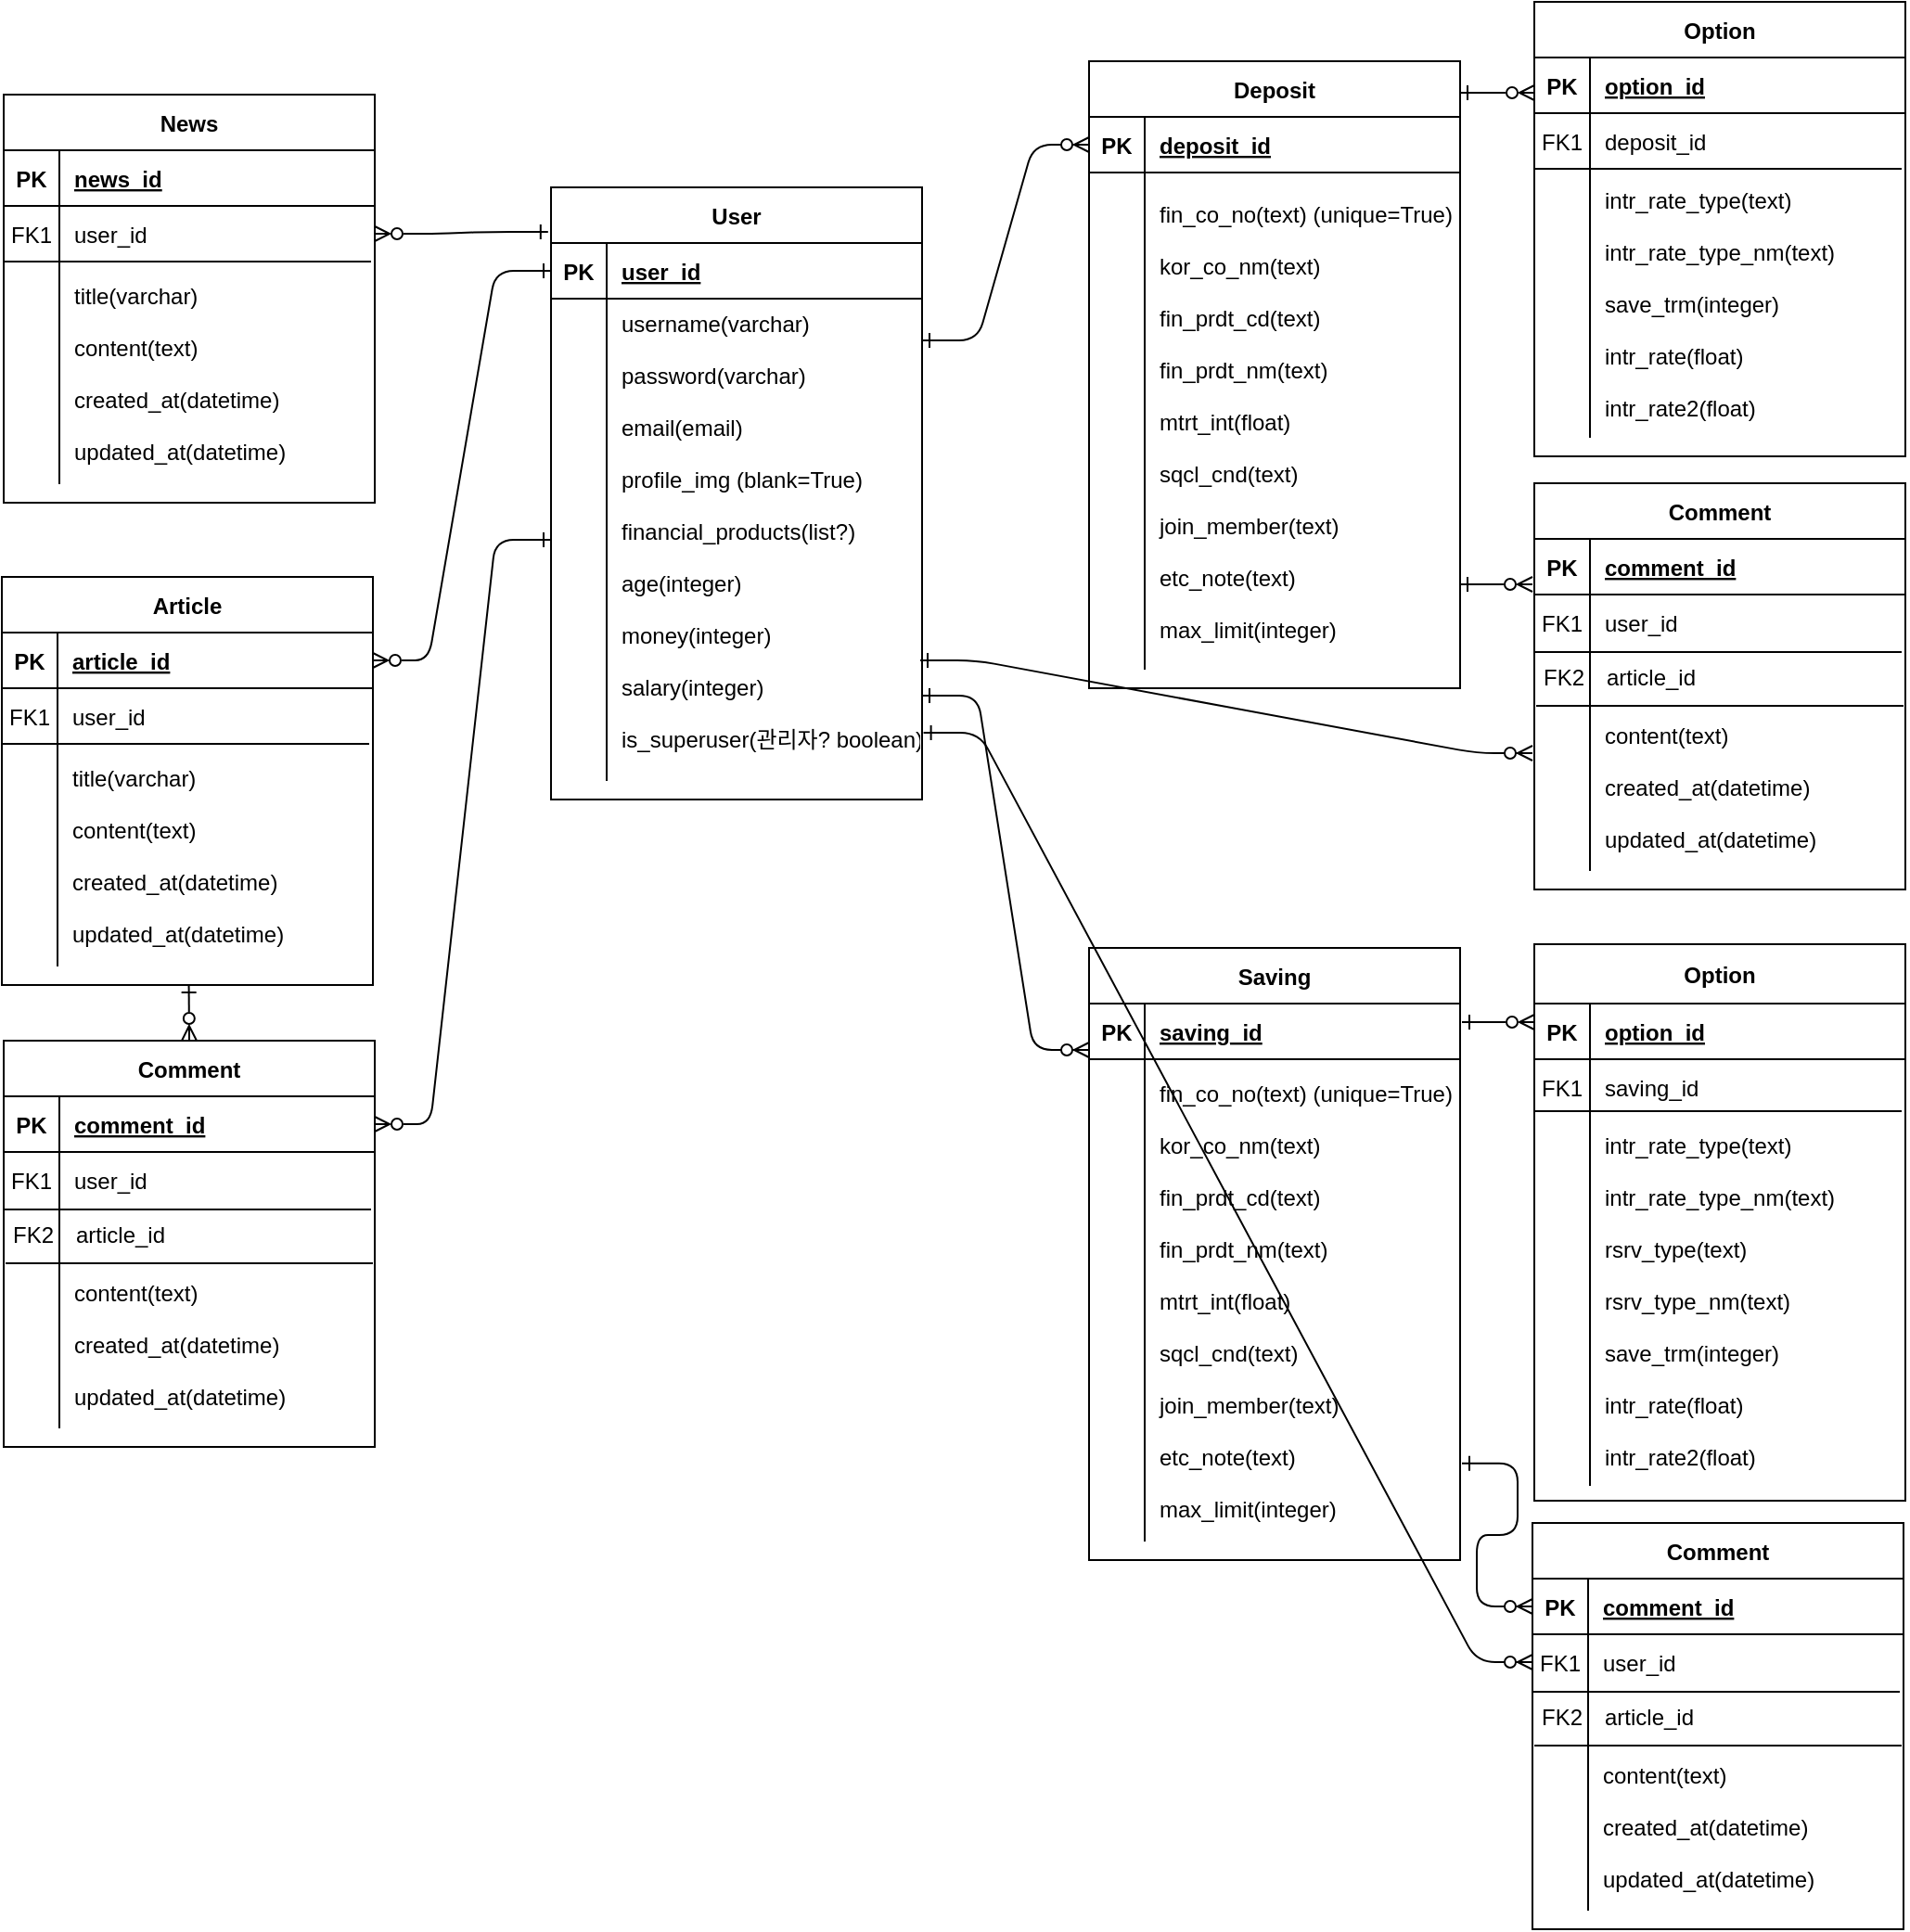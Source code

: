 <mxfile version="24.4.2" type="github">
  <diagram id="R2lEEEUBdFMjLlhIrx00" name="Page-1">
    <mxGraphModel dx="1434" dy="746" grid="1" gridSize="10" guides="1" tooltips="1" connect="1" arrows="1" fold="1" page="1" pageScale="1" pageWidth="1920" pageHeight="1200" math="0" shadow="0" extFonts="Permanent Marker^https://fonts.googleapis.com/css?family=Permanent+Marker">
      <root>
        <mxCell id="0" />
        <mxCell id="1" parent="0" />
        <mxCell id="C-vyLk0tnHw3VtMMgP7b-1" value="" style="edgeStyle=entityRelationEdgeStyle;endArrow=ERzeroToMany;startArrow=ERone;endFill=1;startFill=0;exitX=1;exitY=0.25;exitDx=0;exitDy=0;entryX=0;entryY=0.5;entryDx=0;entryDy=0;" parent="1" source="C-vyLk0tnHw3VtMMgP7b-23" target="C-vyLk0tnHw3VtMMgP7b-3" edge="1">
          <mxGeometry width="100" height="100" relative="1" as="geometry">
            <mxPoint x="1030" y="70" as="sourcePoint" />
            <mxPoint x="1110" y="100" as="targetPoint" />
          </mxGeometry>
        </mxCell>
        <mxCell id="C-vyLk0tnHw3VtMMgP7b-12" value="" style="edgeStyle=entityRelationEdgeStyle;endArrow=ERzeroToMany;startArrow=ERone;endFill=1;startFill=0;entryX=0;entryY=0.5;entryDx=0;entryDy=0;exitX=1;exitY=0.823;exitDx=0;exitDy=0;exitPerimeter=0;" parent="1" source="C-vyLk0tnHw3VtMMgP7b-27" edge="1">
          <mxGeometry width="100" height="100" relative="1" as="geometry">
            <mxPoint x="974" y="194" as="sourcePoint" />
            <mxPoint x="1060" y="595" as="targetPoint" />
          </mxGeometry>
        </mxCell>
        <mxCell id="C-vyLk0tnHw3VtMMgP7b-2" value="Deposit" style="shape=table;startSize=30;container=1;collapsible=1;childLayout=tableLayout;fixedRows=1;rowLines=0;fontStyle=1;align=center;resizeLast=1;" parent="1" vertex="1">
          <mxGeometry x="1060" y="62" width="200" height="338" as="geometry" />
        </mxCell>
        <mxCell id="C-vyLk0tnHw3VtMMgP7b-3" value="" style="shape=partialRectangle;collapsible=0;dropTarget=0;pointerEvents=0;fillColor=none;points=[[0,0.5],[1,0.5]];portConstraint=eastwest;top=0;left=0;right=0;bottom=1;" parent="C-vyLk0tnHw3VtMMgP7b-2" vertex="1">
          <mxGeometry y="30" width="200" height="30" as="geometry" />
        </mxCell>
        <mxCell id="C-vyLk0tnHw3VtMMgP7b-4" value="PK" style="shape=partialRectangle;overflow=hidden;connectable=0;fillColor=none;top=0;left=0;bottom=0;right=0;fontStyle=1;" parent="C-vyLk0tnHw3VtMMgP7b-3" vertex="1">
          <mxGeometry width="30" height="30" as="geometry">
            <mxRectangle width="30" height="30" as="alternateBounds" />
          </mxGeometry>
        </mxCell>
        <mxCell id="C-vyLk0tnHw3VtMMgP7b-5" value="deposit_id " style="shape=partialRectangle;overflow=hidden;connectable=0;fillColor=none;top=0;left=0;bottom=0;right=0;align=left;spacingLeft=6;fontStyle=5;" parent="C-vyLk0tnHw3VtMMgP7b-3" vertex="1">
          <mxGeometry x="30" width="170" height="30" as="geometry">
            <mxRectangle width="170" height="30" as="alternateBounds" />
          </mxGeometry>
        </mxCell>
        <mxCell id="C-vyLk0tnHw3VtMMgP7b-9" value="" style="shape=partialRectangle;collapsible=0;dropTarget=0;pointerEvents=0;fillColor=none;points=[[0,0.5],[1,0.5]];portConstraint=eastwest;top=0;left=0;right=0;bottom=0;" parent="C-vyLk0tnHw3VtMMgP7b-2" vertex="1">
          <mxGeometry y="60" width="200" height="268" as="geometry" />
        </mxCell>
        <mxCell id="C-vyLk0tnHw3VtMMgP7b-10" value="" style="shape=partialRectangle;overflow=hidden;connectable=0;fillColor=none;top=0;left=0;bottom=0;right=0;" parent="C-vyLk0tnHw3VtMMgP7b-9" vertex="1">
          <mxGeometry width="30" height="268" as="geometry">
            <mxRectangle width="30" height="268" as="alternateBounds" />
          </mxGeometry>
        </mxCell>
        <mxCell id="C-vyLk0tnHw3VtMMgP7b-11" value="fin_co_no(text) (unique=True)&#xa;&#xa;kor_co_nm(text)&#xa;&#xa;fin_prdt_cd(text)&#xa;&#xa;fin_prdt_nm(text)&#xa;&#xa;mtrt_int(float)&#xa;&#xa;sqcl_cnd(text)&#xa;&#xa;join_member(text)&#xa;&#xa;etc_note(text)&#xa;&#xa;max_limit(integer)" style="shape=partialRectangle;overflow=hidden;connectable=0;fillColor=none;top=0;left=0;bottom=0;right=0;align=left;spacingLeft=6;" parent="C-vyLk0tnHw3VtMMgP7b-9" vertex="1">
          <mxGeometry x="30" width="170" height="268" as="geometry">
            <mxRectangle width="170" height="268" as="alternateBounds" />
          </mxGeometry>
        </mxCell>
        <mxCell id="C-vyLk0tnHw3VtMMgP7b-13" value="Saving" style="shape=table;startSize=30;container=1;collapsible=1;childLayout=tableLayout;fixedRows=1;rowLines=0;fontStyle=1;align=center;resizeLast=1;" parent="1" vertex="1">
          <mxGeometry x="1060" y="540" width="200" height="330" as="geometry" />
        </mxCell>
        <mxCell id="C-vyLk0tnHw3VtMMgP7b-14" value="" style="shape=partialRectangle;collapsible=0;dropTarget=0;pointerEvents=0;fillColor=none;points=[[0,0.5],[1,0.5]];portConstraint=eastwest;top=0;left=0;right=0;bottom=1;" parent="C-vyLk0tnHw3VtMMgP7b-13" vertex="1">
          <mxGeometry y="30" width="200" height="30" as="geometry" />
        </mxCell>
        <mxCell id="C-vyLk0tnHw3VtMMgP7b-15" value="PK" style="shape=partialRectangle;overflow=hidden;connectable=0;fillColor=none;top=0;left=0;bottom=0;right=0;fontStyle=1;" parent="C-vyLk0tnHw3VtMMgP7b-14" vertex="1">
          <mxGeometry width="30" height="30" as="geometry">
            <mxRectangle width="30" height="30" as="alternateBounds" />
          </mxGeometry>
        </mxCell>
        <mxCell id="C-vyLk0tnHw3VtMMgP7b-16" value="saving_id " style="shape=partialRectangle;overflow=hidden;connectable=0;fillColor=none;top=0;left=0;bottom=0;right=0;align=left;spacingLeft=6;fontStyle=5;" parent="C-vyLk0tnHw3VtMMgP7b-14" vertex="1">
          <mxGeometry x="30" width="170" height="30" as="geometry">
            <mxRectangle width="170" height="30" as="alternateBounds" />
          </mxGeometry>
        </mxCell>
        <mxCell id="C-vyLk0tnHw3VtMMgP7b-20" value="" style="shape=partialRectangle;collapsible=0;dropTarget=0;pointerEvents=0;fillColor=none;points=[[0,0.5],[1,0.5]];portConstraint=eastwest;top=0;left=0;right=0;bottom=0;" parent="C-vyLk0tnHw3VtMMgP7b-13" vertex="1">
          <mxGeometry y="60" width="200" height="260" as="geometry" />
        </mxCell>
        <mxCell id="C-vyLk0tnHw3VtMMgP7b-21" value="" style="shape=partialRectangle;overflow=hidden;connectable=0;fillColor=none;top=0;left=0;bottom=0;right=0;" parent="C-vyLk0tnHw3VtMMgP7b-20" vertex="1">
          <mxGeometry width="30" height="260" as="geometry">
            <mxRectangle width="30" height="260" as="alternateBounds" />
          </mxGeometry>
        </mxCell>
        <mxCell id="C-vyLk0tnHw3VtMMgP7b-22" value="fin_co_no(text) (unique=True)&#xa;&#xa;kor_co_nm(text)&#xa;&#xa;fin_prdt_cd(text)&#xa;&#xa;fin_prdt_nm(text)&#xa;&#xa;mtrt_int(float)&#xa;&#xa;sqcl_cnd(text)&#xa;&#xa;join_member(text)&#xa;&#xa;etc_note(text)&#xa;&#xa;max_limit(integer)" style="shape=partialRectangle;overflow=hidden;connectable=0;fillColor=none;top=0;left=0;bottom=0;right=0;align=left;spacingLeft=6;" parent="C-vyLk0tnHw3VtMMgP7b-20" vertex="1">
          <mxGeometry x="30" width="170" height="260" as="geometry">
            <mxRectangle width="170" height="260" as="alternateBounds" />
          </mxGeometry>
        </mxCell>
        <mxCell id="XrHThnpRR9HvSWoes1JC-127" value="" style="edgeStyle=entityRelationEdgeStyle;rounded=1;orthogonalLoop=1;jettySize=auto;html=1;elbow=vertical;entryX=1;entryY=0.5;entryDx=0;entryDy=0;exitX=0;exitY=0.5;exitDx=0;exitDy=0;curved=0;endArrow=ERzeroToMany;endFill=0;startArrow=ERone;startFill=0;" edge="1" parent="1" source="C-vyLk0tnHw3VtMMgP7b-24" target="XrHThnpRR9HvSWoes1JC-3">
          <mxGeometry relative="1" as="geometry">
            <mxPoint x="828" y="320" as="sourcePoint" />
            <mxPoint x="730" y="375" as="targetPoint" />
          </mxGeometry>
        </mxCell>
        <mxCell id="C-vyLk0tnHw3VtMMgP7b-23" value="User" style="shape=table;startSize=30;container=1;collapsible=1;childLayout=tableLayout;fixedRows=1;rowLines=0;fontStyle=1;align=center;resizeLast=1;" parent="1" vertex="1">
          <mxGeometry x="770" y="130" width="200" height="330" as="geometry" />
        </mxCell>
        <mxCell id="C-vyLk0tnHw3VtMMgP7b-24" value="" style="shape=partialRectangle;collapsible=0;dropTarget=0;pointerEvents=0;fillColor=none;points=[[0,0.5],[1,0.5]];portConstraint=eastwest;top=0;left=0;right=0;bottom=1;" parent="C-vyLk0tnHw3VtMMgP7b-23" vertex="1">
          <mxGeometry y="30" width="200" height="30" as="geometry" />
        </mxCell>
        <mxCell id="C-vyLk0tnHw3VtMMgP7b-25" value="PK" style="shape=partialRectangle;overflow=hidden;connectable=0;fillColor=none;top=0;left=0;bottom=0;right=0;fontStyle=1;" parent="C-vyLk0tnHw3VtMMgP7b-24" vertex="1">
          <mxGeometry width="30" height="30" as="geometry">
            <mxRectangle width="30" height="30" as="alternateBounds" />
          </mxGeometry>
        </mxCell>
        <mxCell id="C-vyLk0tnHw3VtMMgP7b-26" value="user_id" style="shape=partialRectangle;overflow=hidden;connectable=0;fillColor=none;top=0;left=0;bottom=0;right=0;align=left;spacingLeft=6;fontStyle=5;" parent="C-vyLk0tnHw3VtMMgP7b-24" vertex="1">
          <mxGeometry x="30" width="170" height="30" as="geometry">
            <mxRectangle width="170" height="30" as="alternateBounds" />
          </mxGeometry>
        </mxCell>
        <mxCell id="C-vyLk0tnHw3VtMMgP7b-27" value="" style="shape=partialRectangle;collapsible=0;dropTarget=0;pointerEvents=0;fillColor=none;points=[[0,0.5],[1,0.5]];portConstraint=eastwest;top=0;left=0;right=0;bottom=0;" parent="C-vyLk0tnHw3VtMMgP7b-23" vertex="1">
          <mxGeometry y="60" width="200" height="260" as="geometry" />
        </mxCell>
        <mxCell id="C-vyLk0tnHw3VtMMgP7b-28" value="" style="shape=partialRectangle;overflow=hidden;connectable=0;fillColor=none;top=0;left=0;bottom=0;right=0;" parent="C-vyLk0tnHw3VtMMgP7b-27" vertex="1">
          <mxGeometry width="30" height="260" as="geometry">
            <mxRectangle width="30" height="260" as="alternateBounds" />
          </mxGeometry>
        </mxCell>
        <mxCell id="C-vyLk0tnHw3VtMMgP7b-29" value="username(varchar)&#xa;&#xa;password(varchar)&#xa;&#xa;email(email)&#xa;&#xa;profile_img (blank=True)&#xa;&#xa;financial_products(list?)&#xa;&#xa;age(integer)&#xa;&#xa;money(integer)&#xa;&#xa;salary(integer)&#xa;&#xa;is_superuser(관리자? boolean)" style="shape=partialRectangle;overflow=hidden;connectable=0;fillColor=none;top=0;left=0;bottom=0;right=0;align=left;spacingLeft=6;verticalAlign=top;" parent="C-vyLk0tnHw3VtMMgP7b-27" vertex="1">
          <mxGeometry x="30" width="170" height="260" as="geometry">
            <mxRectangle width="170" height="260" as="alternateBounds" />
          </mxGeometry>
        </mxCell>
        <mxCell id="XrHThnpRR9HvSWoes1JC-135" value="" style="edgeStyle=none;rounded=0;orthogonalLoop=1;jettySize=auto;html=1;elbow=vertical;entryX=0.5;entryY=0;entryDx=0;entryDy=0;endArrow=ERzeroToMany;endFill=0;startArrow=ERone;startFill=0;" edge="1" parent="1" source="XrHThnpRR9HvSWoes1JC-2" target="XrHThnpRR9HvSWoes1JC-12">
          <mxGeometry relative="1" as="geometry" />
        </mxCell>
        <mxCell id="XrHThnpRR9HvSWoes1JC-2" value="Article" style="shape=table;startSize=30;container=1;collapsible=1;childLayout=tableLayout;fixedRows=1;rowLines=0;fontStyle=1;align=center;resizeLast=1;" vertex="1" parent="1">
          <mxGeometry x="474" y="340" width="200" height="220" as="geometry" />
        </mxCell>
        <mxCell id="XrHThnpRR9HvSWoes1JC-3" value="" style="shape=partialRectangle;collapsible=0;dropTarget=0;pointerEvents=0;fillColor=none;points=[[0,0.5],[1,0.5]];portConstraint=eastwest;top=0;left=0;right=0;bottom=1;" vertex="1" parent="XrHThnpRR9HvSWoes1JC-2">
          <mxGeometry y="30" width="200" height="30" as="geometry" />
        </mxCell>
        <mxCell id="XrHThnpRR9HvSWoes1JC-4" value="PK" style="shape=partialRectangle;overflow=hidden;connectable=0;fillColor=none;top=0;left=0;bottom=0;right=0;fontStyle=1;" vertex="1" parent="XrHThnpRR9HvSWoes1JC-3">
          <mxGeometry width="30" height="30" as="geometry">
            <mxRectangle width="30" height="30" as="alternateBounds" />
          </mxGeometry>
        </mxCell>
        <mxCell id="XrHThnpRR9HvSWoes1JC-5" value="article_id" style="shape=partialRectangle;overflow=hidden;connectable=0;fillColor=none;top=0;left=0;bottom=0;right=0;align=left;spacingLeft=6;fontStyle=5;" vertex="1" parent="XrHThnpRR9HvSWoes1JC-3">
          <mxGeometry x="30" width="170" height="30" as="geometry">
            <mxRectangle width="170" height="30" as="alternateBounds" />
          </mxGeometry>
        </mxCell>
        <mxCell id="XrHThnpRR9HvSWoes1JC-6" value="" style="shape=partialRectangle;collapsible=0;dropTarget=0;pointerEvents=0;fillColor=none;points=[[0,0.5],[1,0.5]];portConstraint=eastwest;top=0;left=0;right=0;bottom=0;" vertex="1" parent="XrHThnpRR9HvSWoes1JC-2">
          <mxGeometry y="60" width="200" height="30" as="geometry" />
        </mxCell>
        <mxCell id="XrHThnpRR9HvSWoes1JC-7" value="FK1" style="shape=partialRectangle;overflow=hidden;connectable=0;fillColor=none;top=0;left=0;bottom=0;right=0;" vertex="1" parent="XrHThnpRR9HvSWoes1JC-6">
          <mxGeometry width="30" height="30" as="geometry">
            <mxRectangle width="30" height="30" as="alternateBounds" />
          </mxGeometry>
        </mxCell>
        <mxCell id="XrHThnpRR9HvSWoes1JC-8" value="user_id" style="shape=partialRectangle;overflow=hidden;connectable=0;fillColor=none;top=0;left=0;bottom=0;right=0;align=left;spacingLeft=6;" vertex="1" parent="XrHThnpRR9HvSWoes1JC-6">
          <mxGeometry x="30" width="170" height="30" as="geometry">
            <mxRectangle width="170" height="30" as="alternateBounds" />
          </mxGeometry>
        </mxCell>
        <mxCell id="XrHThnpRR9HvSWoes1JC-9" value="" style="shape=partialRectangle;collapsible=0;dropTarget=0;pointerEvents=0;fillColor=none;points=[[0,0.5],[1,0.5]];portConstraint=eastwest;top=0;left=0;right=0;bottom=0;" vertex="1" parent="XrHThnpRR9HvSWoes1JC-2">
          <mxGeometry y="90" width="200" height="120" as="geometry" />
        </mxCell>
        <mxCell id="XrHThnpRR9HvSWoes1JC-10" value="" style="shape=partialRectangle;overflow=hidden;connectable=0;fillColor=none;top=0;left=0;bottom=0;right=0;" vertex="1" parent="XrHThnpRR9HvSWoes1JC-9">
          <mxGeometry width="30" height="120" as="geometry">
            <mxRectangle width="30" height="120" as="alternateBounds" />
          </mxGeometry>
        </mxCell>
        <mxCell id="XrHThnpRR9HvSWoes1JC-11" value="title(varchar)&#xa;&#xa;content(text)&#xa;&#xa;created_at(datetime)&#xa;&#xa;updated_at(datetime)" style="shape=partialRectangle;overflow=hidden;connectable=0;fillColor=none;top=0;left=0;bottom=0;right=0;align=left;spacingLeft=6;" vertex="1" parent="XrHThnpRR9HvSWoes1JC-9">
          <mxGeometry x="30" width="170" height="120" as="geometry">
            <mxRectangle width="170" height="120" as="alternateBounds" />
          </mxGeometry>
        </mxCell>
        <mxCell id="XrHThnpRR9HvSWoes1JC-12" value="Comment" style="shape=table;startSize=30;container=1;collapsible=1;childLayout=tableLayout;fixedRows=1;rowLines=0;fontStyle=1;align=center;resizeLast=1;" vertex="1" parent="1">
          <mxGeometry x="475" y="590" width="200" height="219" as="geometry" />
        </mxCell>
        <mxCell id="XrHThnpRR9HvSWoes1JC-13" value="" style="shape=partialRectangle;collapsible=0;dropTarget=0;pointerEvents=0;fillColor=none;points=[[0,0.5],[1,0.5]];portConstraint=eastwest;top=0;left=0;right=0;bottom=1;" vertex="1" parent="XrHThnpRR9HvSWoes1JC-12">
          <mxGeometry y="30" width="200" height="30" as="geometry" />
        </mxCell>
        <mxCell id="XrHThnpRR9HvSWoes1JC-14" value="PK" style="shape=partialRectangle;overflow=hidden;connectable=0;fillColor=none;top=0;left=0;bottom=0;right=0;fontStyle=1;" vertex="1" parent="XrHThnpRR9HvSWoes1JC-13">
          <mxGeometry width="30" height="30" as="geometry">
            <mxRectangle width="30" height="30" as="alternateBounds" />
          </mxGeometry>
        </mxCell>
        <mxCell id="XrHThnpRR9HvSWoes1JC-15" value="comment_id " style="shape=partialRectangle;overflow=hidden;connectable=0;fillColor=none;top=0;left=0;bottom=0;right=0;align=left;spacingLeft=6;fontStyle=5;" vertex="1" parent="XrHThnpRR9HvSWoes1JC-13">
          <mxGeometry x="30" width="170" height="30" as="geometry">
            <mxRectangle width="170" height="30" as="alternateBounds" />
          </mxGeometry>
        </mxCell>
        <mxCell id="XrHThnpRR9HvSWoes1JC-16" value="" style="shape=partialRectangle;collapsible=0;dropTarget=0;pointerEvents=0;fillColor=none;points=[[0,0.5],[1,0.5]];portConstraint=eastwest;top=0;left=0;right=0;bottom=0;" vertex="1" parent="XrHThnpRR9HvSWoes1JC-12">
          <mxGeometry y="60" width="200" height="30" as="geometry" />
        </mxCell>
        <mxCell id="XrHThnpRR9HvSWoes1JC-17" value="FK1" style="shape=partialRectangle;overflow=hidden;connectable=0;fillColor=none;top=0;left=0;bottom=0;right=0;" vertex="1" parent="XrHThnpRR9HvSWoes1JC-16">
          <mxGeometry width="30" height="30" as="geometry">
            <mxRectangle width="30" height="30" as="alternateBounds" />
          </mxGeometry>
        </mxCell>
        <mxCell id="XrHThnpRR9HvSWoes1JC-18" value="user_id" style="shape=partialRectangle;overflow=hidden;connectable=0;fillColor=none;top=0;left=0;bottom=0;right=0;align=left;spacingLeft=6;" vertex="1" parent="XrHThnpRR9HvSWoes1JC-16">
          <mxGeometry x="30" width="170" height="30" as="geometry">
            <mxRectangle width="170" height="30" as="alternateBounds" />
          </mxGeometry>
        </mxCell>
        <mxCell id="XrHThnpRR9HvSWoes1JC-19" value="" style="shape=partialRectangle;collapsible=0;dropTarget=0;pointerEvents=0;fillColor=none;points=[[0,0.5],[1,0.5]];portConstraint=eastwest;top=0;left=0;right=0;bottom=0;" vertex="1" parent="XrHThnpRR9HvSWoes1JC-12">
          <mxGeometry y="90" width="200" height="119" as="geometry" />
        </mxCell>
        <mxCell id="XrHThnpRR9HvSWoes1JC-20" value="" style="shape=partialRectangle;overflow=hidden;connectable=0;fillColor=none;top=0;left=0;bottom=0;right=0;" vertex="1" parent="XrHThnpRR9HvSWoes1JC-19">
          <mxGeometry width="30" height="119" as="geometry">
            <mxRectangle width="30" height="119" as="alternateBounds" />
          </mxGeometry>
        </mxCell>
        <mxCell id="XrHThnpRR9HvSWoes1JC-21" value="&#xa;&#xa;content(text)&#xa;&#xa;created_at(datetime)&#xa;&#xa;updated_at(datetime)" style="shape=partialRectangle;overflow=hidden;connectable=0;fillColor=none;top=0;left=0;bottom=0;right=0;align=left;spacingLeft=6;" vertex="1" parent="XrHThnpRR9HvSWoes1JC-19">
          <mxGeometry x="30" width="170" height="119" as="geometry">
            <mxRectangle width="170" height="119" as="alternateBounds" />
          </mxGeometry>
        </mxCell>
        <mxCell id="XrHThnpRR9HvSWoes1JC-65" value="Option" style="shape=table;startSize=30;container=1;collapsible=1;childLayout=tableLayout;fixedRows=1;rowLines=0;fontStyle=1;align=center;resizeLast=1;" vertex="1" parent="1">
          <mxGeometry x="1300" y="30" width="200" height="245" as="geometry" />
        </mxCell>
        <mxCell id="XrHThnpRR9HvSWoes1JC-66" value="" style="shape=partialRectangle;collapsible=0;dropTarget=0;pointerEvents=0;fillColor=none;points=[[0,0.5],[1,0.5]];portConstraint=eastwest;top=0;left=0;right=0;bottom=1;" vertex="1" parent="XrHThnpRR9HvSWoes1JC-65">
          <mxGeometry y="30" width="200" height="30" as="geometry" />
        </mxCell>
        <mxCell id="XrHThnpRR9HvSWoes1JC-67" value="PK" style="shape=partialRectangle;overflow=hidden;connectable=0;fillColor=none;top=0;left=0;bottom=0;right=0;fontStyle=1;" vertex="1" parent="XrHThnpRR9HvSWoes1JC-66">
          <mxGeometry width="30" height="30" as="geometry">
            <mxRectangle width="30" height="30" as="alternateBounds" />
          </mxGeometry>
        </mxCell>
        <mxCell id="XrHThnpRR9HvSWoes1JC-68" value="option_id " style="shape=partialRectangle;overflow=hidden;connectable=0;fillColor=none;top=0;left=0;bottom=0;right=0;align=left;spacingLeft=6;fontStyle=5;" vertex="1" parent="XrHThnpRR9HvSWoes1JC-66">
          <mxGeometry x="30" width="170" height="30" as="geometry">
            <mxRectangle width="170" height="30" as="alternateBounds" />
          </mxGeometry>
        </mxCell>
        <mxCell id="XrHThnpRR9HvSWoes1JC-69" value="" style="shape=partialRectangle;collapsible=0;dropTarget=0;pointerEvents=0;fillColor=none;points=[[0,0.5],[1,0.5]];portConstraint=eastwest;top=0;left=0;right=0;bottom=0;" vertex="1" parent="XrHThnpRR9HvSWoes1JC-65">
          <mxGeometry y="60" width="200" height="30" as="geometry" />
        </mxCell>
        <mxCell id="XrHThnpRR9HvSWoes1JC-70" value="FK1" style="shape=partialRectangle;overflow=hidden;connectable=0;fillColor=none;top=0;left=0;bottom=0;right=0;" vertex="1" parent="XrHThnpRR9HvSWoes1JC-69">
          <mxGeometry width="30" height="30" as="geometry">
            <mxRectangle width="30" height="30" as="alternateBounds" />
          </mxGeometry>
        </mxCell>
        <mxCell id="XrHThnpRR9HvSWoes1JC-71" value="deposit_id" style="shape=partialRectangle;overflow=hidden;connectable=0;fillColor=none;top=0;left=0;bottom=0;right=0;align=left;spacingLeft=6;" vertex="1" parent="XrHThnpRR9HvSWoes1JC-69">
          <mxGeometry x="30" width="170" height="30" as="geometry">
            <mxRectangle width="170" height="30" as="alternateBounds" />
          </mxGeometry>
        </mxCell>
        <mxCell id="XrHThnpRR9HvSWoes1JC-72" value="" style="shape=partialRectangle;collapsible=0;dropTarget=0;pointerEvents=0;fillColor=none;points=[[0,0.5],[1,0.5]];portConstraint=eastwest;top=0;left=0;right=0;bottom=0;" vertex="1" parent="XrHThnpRR9HvSWoes1JC-65">
          <mxGeometry y="90" width="200" height="145" as="geometry" />
        </mxCell>
        <mxCell id="XrHThnpRR9HvSWoes1JC-73" value="" style="shape=partialRectangle;overflow=hidden;connectable=0;fillColor=none;top=0;left=0;bottom=0;right=0;" vertex="1" parent="XrHThnpRR9HvSWoes1JC-72">
          <mxGeometry width="30" height="145" as="geometry">
            <mxRectangle width="30" height="145" as="alternateBounds" />
          </mxGeometry>
        </mxCell>
        <mxCell id="XrHThnpRR9HvSWoes1JC-74" value="intr_rate_type(text)&#xa;&#xa;intr_rate_type_nm(text)&#xa;&#xa;save_trm(integer)&#xa;&#xa;intr_rate(float)&#xa;&#xa;intr_rate2(float)" style="shape=partialRectangle;overflow=hidden;connectable=0;fillColor=none;top=0;left=0;bottom=0;right=0;align=left;spacingLeft=6;" vertex="1" parent="XrHThnpRR9HvSWoes1JC-72">
          <mxGeometry x="30" width="170" height="145" as="geometry">
            <mxRectangle width="170" height="145" as="alternateBounds" />
          </mxGeometry>
        </mxCell>
        <mxCell id="XrHThnpRR9HvSWoes1JC-85" value="News" style="shape=table;startSize=30;container=1;collapsible=1;childLayout=tableLayout;fixedRows=1;rowLines=0;fontStyle=1;align=center;resizeLast=1;" vertex="1" parent="1">
          <mxGeometry x="475" y="80" width="200" height="220" as="geometry" />
        </mxCell>
        <mxCell id="XrHThnpRR9HvSWoes1JC-86" value="" style="shape=partialRectangle;collapsible=0;dropTarget=0;pointerEvents=0;fillColor=none;points=[[0,0.5],[1,0.5]];portConstraint=eastwest;top=0;left=0;right=0;bottom=1;" vertex="1" parent="XrHThnpRR9HvSWoes1JC-85">
          <mxGeometry y="30" width="200" height="30" as="geometry" />
        </mxCell>
        <mxCell id="XrHThnpRR9HvSWoes1JC-87" value="PK" style="shape=partialRectangle;overflow=hidden;connectable=0;fillColor=none;top=0;left=0;bottom=0;right=0;fontStyle=1;" vertex="1" parent="XrHThnpRR9HvSWoes1JC-86">
          <mxGeometry width="30" height="30" as="geometry">
            <mxRectangle width="30" height="30" as="alternateBounds" />
          </mxGeometry>
        </mxCell>
        <mxCell id="XrHThnpRR9HvSWoes1JC-88" value="news_id" style="shape=partialRectangle;overflow=hidden;connectable=0;fillColor=none;top=0;left=0;bottom=0;right=0;align=left;spacingLeft=6;fontStyle=5;" vertex="1" parent="XrHThnpRR9HvSWoes1JC-86">
          <mxGeometry x="30" width="170" height="30" as="geometry">
            <mxRectangle width="170" height="30" as="alternateBounds" />
          </mxGeometry>
        </mxCell>
        <mxCell id="XrHThnpRR9HvSWoes1JC-89" value="" style="shape=partialRectangle;collapsible=0;dropTarget=0;pointerEvents=0;fillColor=none;points=[[0,0.5],[1,0.5]];portConstraint=eastwest;top=0;left=0;right=0;bottom=0;" vertex="1" parent="XrHThnpRR9HvSWoes1JC-85">
          <mxGeometry y="60" width="200" height="30" as="geometry" />
        </mxCell>
        <mxCell id="XrHThnpRR9HvSWoes1JC-90" value="FK1" style="shape=partialRectangle;overflow=hidden;connectable=0;fillColor=none;top=0;left=0;bottom=0;right=0;" vertex="1" parent="XrHThnpRR9HvSWoes1JC-89">
          <mxGeometry width="30" height="30" as="geometry">
            <mxRectangle width="30" height="30" as="alternateBounds" />
          </mxGeometry>
        </mxCell>
        <mxCell id="XrHThnpRR9HvSWoes1JC-91" value="user_id" style="shape=partialRectangle;overflow=hidden;connectable=0;fillColor=none;top=0;left=0;bottom=0;right=0;align=left;spacingLeft=6;" vertex="1" parent="XrHThnpRR9HvSWoes1JC-89">
          <mxGeometry x="30" width="170" height="30" as="geometry">
            <mxRectangle width="170" height="30" as="alternateBounds" />
          </mxGeometry>
        </mxCell>
        <mxCell id="XrHThnpRR9HvSWoes1JC-92" value="" style="shape=partialRectangle;collapsible=0;dropTarget=0;pointerEvents=0;fillColor=none;points=[[0,0.5],[1,0.5]];portConstraint=eastwest;top=0;left=0;right=0;bottom=0;" vertex="1" parent="XrHThnpRR9HvSWoes1JC-85">
          <mxGeometry y="90" width="200" height="120" as="geometry" />
        </mxCell>
        <mxCell id="XrHThnpRR9HvSWoes1JC-93" value="" style="shape=partialRectangle;overflow=hidden;connectable=0;fillColor=none;top=0;left=0;bottom=0;right=0;" vertex="1" parent="XrHThnpRR9HvSWoes1JC-92">
          <mxGeometry width="30" height="120" as="geometry">
            <mxRectangle width="30" height="120" as="alternateBounds" />
          </mxGeometry>
        </mxCell>
        <mxCell id="XrHThnpRR9HvSWoes1JC-94" value="title(varchar)&#xa;&#xa;content(text)&#xa;&#xa;created_at(datetime)&#xa;&#xa;updated_at(datetime)" style="shape=partialRectangle;overflow=hidden;connectable=0;fillColor=none;top=0;left=0;bottom=0;right=0;align=left;spacingLeft=6;" vertex="1" parent="XrHThnpRR9HvSWoes1JC-92">
          <mxGeometry x="30" width="170" height="120" as="geometry">
            <mxRectangle width="170" height="120" as="alternateBounds" />
          </mxGeometry>
        </mxCell>
        <mxCell id="XrHThnpRR9HvSWoes1JC-117" value="" style="edgeStyle=entityRelationEdgeStyle;endArrow=ERzeroToMany;startArrow=ERone;endFill=1;startFill=0;entryX=0;entryY=0.5;entryDx=0;entryDy=0;exitX=0.995;exitY=0.75;exitDx=0;exitDy=0;exitPerimeter=0;" edge="1" parent="1" source="C-vyLk0tnHw3VtMMgP7b-27">
          <mxGeometry width="100" height="100" relative="1" as="geometry">
            <mxPoint x="1020" y="170" as="sourcePoint" />
            <mxPoint x="1299" y="435" as="targetPoint" />
            <Array as="points">
              <mxPoint x="988" y="489" />
            </Array>
          </mxGeometry>
        </mxCell>
        <mxCell id="XrHThnpRR9HvSWoes1JC-124" value="" style="edgeStyle=entityRelationEdgeStyle;rounded=1;orthogonalLoop=1;jettySize=auto;html=1;elbow=vertical;endArrow=ERzeroToMany;endFill=0;startArrow=ERone;startFill=0;exitX=-0.008;exitY=-0.2;exitDx=0;exitDy=0;exitPerimeter=0;" edge="1" parent="1" source="C-vyLk0tnHw3VtMMgP7b-24" target="XrHThnpRR9HvSWoes1JC-89">
          <mxGeometry relative="1" as="geometry" />
        </mxCell>
        <mxCell id="XrHThnpRR9HvSWoes1JC-134" style="edgeStyle=entityRelationEdgeStyle;rounded=1;orthogonalLoop=1;jettySize=auto;html=1;elbow=vertical;entryX=1;entryY=0.5;entryDx=0;entryDy=0;exitX=0;exitY=0.5;exitDx=0;exitDy=0;curved=0;endArrow=ERzeroToMany;endFill=0;startArrow=ERone;startFill=0;" edge="1" parent="1" source="C-vyLk0tnHw3VtMMgP7b-27" target="XrHThnpRR9HvSWoes1JC-13">
          <mxGeometry relative="1" as="geometry">
            <mxPoint x="890" y="645" as="targetPoint" />
            <mxPoint x="810" y="230" as="sourcePoint" />
            <Array as="points">
              <mxPoint x="858" y="570" />
              <mxPoint x="910" y="610" />
              <mxPoint x="890" y="610" />
              <mxPoint x="760" y="530" />
            </Array>
          </mxGeometry>
        </mxCell>
        <mxCell id="XrHThnpRR9HvSWoes1JC-137" value="" style="edgeStyle=entityRelationEdgeStyle;endArrow=ERzeroToMany;startArrow=ERone;endFill=1;startFill=0;exitX=1.004;exitY=0.9;exitDx=0;exitDy=0;exitPerimeter=0;entryX=0;entryY=0.5;entryDx=0;entryDy=0;" edge="1" parent="1" source="C-vyLk0tnHw3VtMMgP7b-27" target="XrHThnpRR9HvSWoes1JC-183">
          <mxGeometry width="100" height="100" relative="1" as="geometry">
            <mxPoint x="820" y="440" as="sourcePoint" />
            <mxPoint x="1000" y="910" as="targetPoint" />
            <Array as="points">
              <mxPoint x="960" y="400" />
              <mxPoint x="980" y="425" />
            </Array>
          </mxGeometry>
        </mxCell>
        <mxCell id="XrHThnpRR9HvSWoes1JC-139" value="" style="edgeStyle=none;rounded=0;orthogonalLoop=1;jettySize=auto;html=1;elbow=vertical;endArrow=ERzeroToMany;endFill=0;startArrow=ERone;startFill=0;entryX=0;entryY=0.5;entryDx=0;entryDy=0;" edge="1" parent="1">
          <mxGeometry relative="1" as="geometry">
            <mxPoint x="1260" y="344" as="sourcePoint" />
            <mxPoint x="1299" y="344" as="targetPoint" />
          </mxGeometry>
        </mxCell>
        <mxCell id="XrHThnpRR9HvSWoes1JC-142" value="" style="line;strokeWidth=1;rotatable=0;dashed=0;labelPosition=right;align=left;verticalAlign=middle;spacingTop=0;spacingLeft=6;points=[];portConstraint=eastwest;strokeColor=default;fontFamily=Helvetica;fontSize=12;fontColor=default;fillColor=none;" vertex="1" parent="1">
          <mxGeometry x="474" y="425" width="198" height="10" as="geometry" />
        </mxCell>
        <mxCell id="XrHThnpRR9HvSWoes1JC-143" value="" style="line;strokeWidth=1;rotatable=0;dashed=0;labelPosition=right;align=left;verticalAlign=middle;spacingTop=0;spacingLeft=6;points=[];portConstraint=eastwest;strokeColor=default;fontFamily=Helvetica;fontSize=12;fontColor=default;fillColor=none;" vertex="1" parent="1">
          <mxGeometry x="475" y="676" width="198" height="10" as="geometry" />
        </mxCell>
        <mxCell id="XrHThnpRR9HvSWoes1JC-144" value="" style="shape=partialRectangle;collapsible=0;dropTarget=0;pointerEvents=0;fillColor=none;points=[[0,0.5],[1,0.5]];portConstraint=eastwest;top=0;left=0;right=0;bottom=0;" vertex="1" parent="1">
          <mxGeometry x="476" y="679" width="200" height="30" as="geometry" />
        </mxCell>
        <mxCell id="XrHThnpRR9HvSWoes1JC-145" value="FK2" style="shape=partialRectangle;overflow=hidden;connectable=0;fillColor=none;top=0;left=0;bottom=0;right=0;" vertex="1" parent="XrHThnpRR9HvSWoes1JC-144">
          <mxGeometry width="30" height="30" as="geometry">
            <mxRectangle width="30" height="30" as="alternateBounds" />
          </mxGeometry>
        </mxCell>
        <mxCell id="XrHThnpRR9HvSWoes1JC-146" value="article_id" style="shape=partialRectangle;overflow=hidden;connectable=0;fillColor=none;top=0;left=0;bottom=0;right=0;align=left;spacingLeft=6;" vertex="1" parent="XrHThnpRR9HvSWoes1JC-144">
          <mxGeometry x="30" width="170" height="30" as="geometry">
            <mxRectangle width="170" height="30" as="alternateBounds" />
          </mxGeometry>
        </mxCell>
        <mxCell id="XrHThnpRR9HvSWoes1JC-147" value="" style="line;strokeWidth=1;rotatable=0;dashed=0;labelPosition=right;align=left;verticalAlign=middle;spacingTop=0;spacingLeft=6;points=[];portConstraint=eastwest;strokeColor=default;fontFamily=Helvetica;fontSize=12;fontColor=default;fillColor=none;" vertex="1" parent="1">
          <mxGeometry x="476" y="705" width="198" height="10" as="geometry" />
        </mxCell>
        <mxCell id="XrHThnpRR9HvSWoes1JC-148" value="" style="line;strokeWidth=1;rotatable=0;dashed=0;labelPosition=right;align=left;verticalAlign=middle;spacingTop=0;spacingLeft=6;points=[];portConstraint=eastwest;strokeColor=default;fontFamily=Helvetica;fontSize=12;fontColor=default;fillColor=none;" vertex="1" parent="1">
          <mxGeometry x="475" y="165" width="198" height="10" as="geometry" />
        </mxCell>
        <mxCell id="XrHThnpRR9HvSWoes1JC-149" value="" style="edgeStyle=none;rounded=0;orthogonalLoop=1;jettySize=auto;html=1;elbow=vertical;endArrow=ERzeroToMany;endFill=0;startArrow=ERone;startFill=0;exitX=0.5;exitY=1;exitDx=0;exitDy=0;" edge="1" parent="1">
          <mxGeometry relative="1" as="geometry">
            <mxPoint x="1260" y="79" as="sourcePoint" />
            <mxPoint x="1300" y="79" as="targetPoint" />
          </mxGeometry>
        </mxCell>
        <mxCell id="XrHThnpRR9HvSWoes1JC-150" value="" style="line;strokeWidth=1;rotatable=0;dashed=0;labelPosition=right;align=left;verticalAlign=middle;spacingTop=0;spacingLeft=6;points=[];portConstraint=eastwest;strokeColor=default;fontFamily=Helvetica;fontSize=12;fontColor=default;fillColor=none;" vertex="1" parent="1">
          <mxGeometry x="1300" y="115" width="198" height="10" as="geometry" />
        </mxCell>
        <mxCell id="XrHThnpRR9HvSWoes1JC-151" value="Comment" style="shape=table;startSize=30;container=1;collapsible=1;childLayout=tableLayout;fixedRows=1;rowLines=0;fontStyle=1;align=center;resizeLast=1;" vertex="1" parent="1">
          <mxGeometry x="1300" y="289.5" width="200" height="219" as="geometry" />
        </mxCell>
        <mxCell id="XrHThnpRR9HvSWoes1JC-152" value="" style="shape=partialRectangle;collapsible=0;dropTarget=0;pointerEvents=0;fillColor=none;points=[[0,0.5],[1,0.5]];portConstraint=eastwest;top=0;left=0;right=0;bottom=1;" vertex="1" parent="XrHThnpRR9HvSWoes1JC-151">
          <mxGeometry y="30" width="200" height="30" as="geometry" />
        </mxCell>
        <mxCell id="XrHThnpRR9HvSWoes1JC-153" value="PK" style="shape=partialRectangle;overflow=hidden;connectable=0;fillColor=none;top=0;left=0;bottom=0;right=0;fontStyle=1;" vertex="1" parent="XrHThnpRR9HvSWoes1JC-152">
          <mxGeometry width="30" height="30" as="geometry">
            <mxRectangle width="30" height="30" as="alternateBounds" />
          </mxGeometry>
        </mxCell>
        <mxCell id="XrHThnpRR9HvSWoes1JC-154" value="comment_id " style="shape=partialRectangle;overflow=hidden;connectable=0;fillColor=none;top=0;left=0;bottom=0;right=0;align=left;spacingLeft=6;fontStyle=5;" vertex="1" parent="XrHThnpRR9HvSWoes1JC-152">
          <mxGeometry x="30" width="170" height="30" as="geometry">
            <mxRectangle width="170" height="30" as="alternateBounds" />
          </mxGeometry>
        </mxCell>
        <mxCell id="XrHThnpRR9HvSWoes1JC-155" value="" style="shape=partialRectangle;collapsible=0;dropTarget=0;pointerEvents=0;fillColor=none;points=[[0,0.5],[1,0.5]];portConstraint=eastwest;top=0;left=0;right=0;bottom=0;" vertex="1" parent="XrHThnpRR9HvSWoes1JC-151">
          <mxGeometry y="60" width="200" height="30" as="geometry" />
        </mxCell>
        <mxCell id="XrHThnpRR9HvSWoes1JC-156" value="FK1" style="shape=partialRectangle;overflow=hidden;connectable=0;fillColor=none;top=0;left=0;bottom=0;right=0;" vertex="1" parent="XrHThnpRR9HvSWoes1JC-155">
          <mxGeometry width="30" height="30" as="geometry">
            <mxRectangle width="30" height="30" as="alternateBounds" />
          </mxGeometry>
        </mxCell>
        <mxCell id="XrHThnpRR9HvSWoes1JC-157" value="user_id" style="shape=partialRectangle;overflow=hidden;connectable=0;fillColor=none;top=0;left=0;bottom=0;right=0;align=left;spacingLeft=6;" vertex="1" parent="XrHThnpRR9HvSWoes1JC-155">
          <mxGeometry x="30" width="170" height="30" as="geometry">
            <mxRectangle width="170" height="30" as="alternateBounds" />
          </mxGeometry>
        </mxCell>
        <mxCell id="XrHThnpRR9HvSWoes1JC-158" value="" style="shape=partialRectangle;collapsible=0;dropTarget=0;pointerEvents=0;fillColor=none;points=[[0,0.5],[1,0.5]];portConstraint=eastwest;top=0;left=0;right=0;bottom=0;" vertex="1" parent="XrHThnpRR9HvSWoes1JC-151">
          <mxGeometry y="90" width="200" height="119" as="geometry" />
        </mxCell>
        <mxCell id="XrHThnpRR9HvSWoes1JC-159" value="" style="shape=partialRectangle;overflow=hidden;connectable=0;fillColor=none;top=0;left=0;bottom=0;right=0;" vertex="1" parent="XrHThnpRR9HvSWoes1JC-158">
          <mxGeometry width="30" height="119" as="geometry">
            <mxRectangle width="30" height="119" as="alternateBounds" />
          </mxGeometry>
        </mxCell>
        <mxCell id="XrHThnpRR9HvSWoes1JC-160" value="&#xa;&#xa;content(text)&#xa;&#xa;created_at(datetime)&#xa;&#xa;updated_at(datetime)" style="shape=partialRectangle;overflow=hidden;connectable=0;fillColor=none;top=0;left=0;bottom=0;right=0;align=left;spacingLeft=6;" vertex="1" parent="XrHThnpRR9HvSWoes1JC-158">
          <mxGeometry x="30" width="170" height="119" as="geometry">
            <mxRectangle width="170" height="119" as="alternateBounds" />
          </mxGeometry>
        </mxCell>
        <mxCell id="XrHThnpRR9HvSWoes1JC-161" value="" style="line;strokeWidth=1;rotatable=0;dashed=0;labelPosition=right;align=left;verticalAlign=middle;spacingTop=0;spacingLeft=6;points=[];portConstraint=eastwest;strokeColor=default;fontFamily=Helvetica;fontSize=12;fontColor=default;fillColor=none;" vertex="1" parent="1">
          <mxGeometry x="1300" y="375.5" width="198" height="10" as="geometry" />
        </mxCell>
        <mxCell id="XrHThnpRR9HvSWoes1JC-162" value="" style="shape=partialRectangle;collapsible=0;dropTarget=0;pointerEvents=0;fillColor=none;points=[[0,0.5],[1,0.5]];portConstraint=eastwest;top=0;left=0;right=0;bottom=0;" vertex="1" parent="1">
          <mxGeometry x="1301" y="378.5" width="200" height="30" as="geometry" />
        </mxCell>
        <mxCell id="XrHThnpRR9HvSWoes1JC-163" value="FK2" style="shape=partialRectangle;overflow=hidden;connectable=0;fillColor=none;top=0;left=0;bottom=0;right=0;" vertex="1" parent="XrHThnpRR9HvSWoes1JC-162">
          <mxGeometry width="30" height="30" as="geometry">
            <mxRectangle width="30" height="30" as="alternateBounds" />
          </mxGeometry>
        </mxCell>
        <mxCell id="XrHThnpRR9HvSWoes1JC-164" value="article_id" style="shape=partialRectangle;overflow=hidden;connectable=0;fillColor=none;top=0;left=0;bottom=0;right=0;align=left;spacingLeft=6;" vertex="1" parent="XrHThnpRR9HvSWoes1JC-162">
          <mxGeometry x="30" width="170" height="30" as="geometry">
            <mxRectangle width="170" height="30" as="alternateBounds" />
          </mxGeometry>
        </mxCell>
        <mxCell id="XrHThnpRR9HvSWoes1JC-165" value="" style="line;strokeWidth=1;rotatable=0;dashed=0;labelPosition=right;align=left;verticalAlign=middle;spacingTop=0;spacingLeft=6;points=[];portConstraint=eastwest;strokeColor=default;fontFamily=Helvetica;fontSize=12;fontColor=default;fillColor=none;" vertex="1" parent="1">
          <mxGeometry x="1301" y="404.5" width="198" height="10" as="geometry" />
        </mxCell>
        <mxCell id="XrHThnpRR9HvSWoes1JC-166" value="Option" style="shape=table;startSize=32;container=1;collapsible=1;childLayout=tableLayout;fixedRows=1;rowLines=0;fontStyle=1;align=center;resizeLast=1;" vertex="1" parent="1">
          <mxGeometry x="1300" y="538" width="200" height="300" as="geometry" />
        </mxCell>
        <mxCell id="XrHThnpRR9HvSWoes1JC-167" value="" style="shape=partialRectangle;collapsible=0;dropTarget=0;pointerEvents=0;fillColor=none;points=[[0,0.5],[1,0.5]];portConstraint=eastwest;top=0;left=0;right=0;bottom=1;" vertex="1" parent="XrHThnpRR9HvSWoes1JC-166">
          <mxGeometry y="32" width="200" height="30" as="geometry" />
        </mxCell>
        <mxCell id="XrHThnpRR9HvSWoes1JC-168" value="PK" style="shape=partialRectangle;overflow=hidden;connectable=0;fillColor=none;top=0;left=0;bottom=0;right=0;fontStyle=1;" vertex="1" parent="XrHThnpRR9HvSWoes1JC-167">
          <mxGeometry width="30" height="30" as="geometry">
            <mxRectangle width="30" height="30" as="alternateBounds" />
          </mxGeometry>
        </mxCell>
        <mxCell id="XrHThnpRR9HvSWoes1JC-169" value="option_id " style="shape=partialRectangle;overflow=hidden;connectable=0;fillColor=none;top=0;left=0;bottom=0;right=0;align=left;spacingLeft=6;fontStyle=5;" vertex="1" parent="XrHThnpRR9HvSWoes1JC-167">
          <mxGeometry x="30" width="170" height="30" as="geometry">
            <mxRectangle width="170" height="30" as="alternateBounds" />
          </mxGeometry>
        </mxCell>
        <mxCell id="XrHThnpRR9HvSWoes1JC-170" value="" style="shape=partialRectangle;collapsible=0;dropTarget=0;pointerEvents=0;fillColor=none;points=[[0,0.5],[1,0.5]];portConstraint=eastwest;top=0;left=0;right=0;bottom=0;" vertex="1" parent="XrHThnpRR9HvSWoes1JC-166">
          <mxGeometry y="62" width="200" height="30" as="geometry" />
        </mxCell>
        <mxCell id="XrHThnpRR9HvSWoes1JC-171" value="FK1" style="shape=partialRectangle;overflow=hidden;connectable=0;fillColor=none;top=0;left=0;bottom=0;right=0;" vertex="1" parent="XrHThnpRR9HvSWoes1JC-170">
          <mxGeometry width="30" height="30" as="geometry">
            <mxRectangle width="30" height="30" as="alternateBounds" />
          </mxGeometry>
        </mxCell>
        <mxCell id="XrHThnpRR9HvSWoes1JC-172" value="saving_id" style="shape=partialRectangle;overflow=hidden;connectable=0;fillColor=none;top=0;left=0;bottom=0;right=0;align=left;spacingLeft=6;" vertex="1" parent="XrHThnpRR9HvSWoes1JC-170">
          <mxGeometry x="30" width="170" height="30" as="geometry">
            <mxRectangle width="170" height="30" as="alternateBounds" />
          </mxGeometry>
        </mxCell>
        <mxCell id="XrHThnpRR9HvSWoes1JC-173" value="" style="shape=partialRectangle;collapsible=0;dropTarget=0;pointerEvents=0;fillColor=none;points=[[0,0.5],[1,0.5]];portConstraint=eastwest;top=0;left=0;right=0;bottom=0;" vertex="1" parent="XrHThnpRR9HvSWoes1JC-166">
          <mxGeometry y="92" width="200" height="200" as="geometry" />
        </mxCell>
        <mxCell id="XrHThnpRR9HvSWoes1JC-174" value="" style="shape=partialRectangle;overflow=hidden;connectable=0;fillColor=none;top=0;left=0;bottom=0;right=0;" vertex="1" parent="XrHThnpRR9HvSWoes1JC-173">
          <mxGeometry width="30" height="200" as="geometry">
            <mxRectangle width="30" height="200" as="alternateBounds" />
          </mxGeometry>
        </mxCell>
        <mxCell id="XrHThnpRR9HvSWoes1JC-175" value="intr_rate_type(text)&#xa;&#xa;intr_rate_type_nm(text)&#xa;&#xa;rsrv_type(text)&#xa;&#xa;rsrv_type_nm(text)&#xa;&#xa;save_trm(integer)&#xa;&#xa;intr_rate(float)&#xa;&#xa;intr_rate2(float)" style="shape=partialRectangle;overflow=hidden;connectable=0;fillColor=none;top=0;left=0;bottom=0;right=0;align=left;spacingLeft=6;" vertex="1" parent="XrHThnpRR9HvSWoes1JC-173">
          <mxGeometry x="30" width="170" height="200" as="geometry">
            <mxRectangle width="170" height="200" as="alternateBounds" />
          </mxGeometry>
        </mxCell>
        <mxCell id="XrHThnpRR9HvSWoes1JC-177" value="" style="edgeStyle=none;rounded=0;orthogonalLoop=1;jettySize=auto;html=1;elbow=vertical;endArrow=ERzeroToMany;endFill=0;startArrow=ERone;startFill=0;exitX=0.5;exitY=1;exitDx=0;exitDy=0;" edge="1" parent="1">
          <mxGeometry relative="1" as="geometry">
            <mxPoint x="1261" y="580" as="sourcePoint" />
            <mxPoint x="1300" y="580" as="targetPoint" />
          </mxGeometry>
        </mxCell>
        <mxCell id="XrHThnpRR9HvSWoes1JC-178" value="" style="line;strokeWidth=1;rotatable=0;dashed=0;labelPosition=right;align=left;verticalAlign=middle;spacingTop=0;spacingLeft=6;points=[];portConstraint=eastwest;strokeColor=default;fontFamily=Helvetica;fontSize=12;fontColor=default;fillColor=none;" vertex="1" parent="1">
          <mxGeometry x="1300" y="623" width="198" height="10" as="geometry" />
        </mxCell>
        <mxCell id="XrHThnpRR9HvSWoes1JC-179" value="Comment" style="shape=table;startSize=30;container=1;collapsible=1;childLayout=tableLayout;fixedRows=1;rowLines=0;fontStyle=1;align=center;resizeLast=1;" vertex="1" parent="1">
          <mxGeometry x="1299" y="850" width="200" height="219" as="geometry" />
        </mxCell>
        <mxCell id="XrHThnpRR9HvSWoes1JC-180" value="" style="shape=partialRectangle;collapsible=0;dropTarget=0;pointerEvents=0;fillColor=none;points=[[0,0.5],[1,0.5]];portConstraint=eastwest;top=0;left=0;right=0;bottom=1;" vertex="1" parent="XrHThnpRR9HvSWoes1JC-179">
          <mxGeometry y="30" width="200" height="30" as="geometry" />
        </mxCell>
        <mxCell id="XrHThnpRR9HvSWoes1JC-181" value="PK" style="shape=partialRectangle;overflow=hidden;connectable=0;fillColor=none;top=0;left=0;bottom=0;right=0;fontStyle=1;" vertex="1" parent="XrHThnpRR9HvSWoes1JC-180">
          <mxGeometry width="30" height="30" as="geometry">
            <mxRectangle width="30" height="30" as="alternateBounds" />
          </mxGeometry>
        </mxCell>
        <mxCell id="XrHThnpRR9HvSWoes1JC-182" value="comment_id " style="shape=partialRectangle;overflow=hidden;connectable=0;fillColor=none;top=0;left=0;bottom=0;right=0;align=left;spacingLeft=6;fontStyle=5;" vertex="1" parent="XrHThnpRR9HvSWoes1JC-180">
          <mxGeometry x="30" width="170" height="30" as="geometry">
            <mxRectangle width="170" height="30" as="alternateBounds" />
          </mxGeometry>
        </mxCell>
        <mxCell id="XrHThnpRR9HvSWoes1JC-183" value="" style="shape=partialRectangle;collapsible=0;dropTarget=0;pointerEvents=0;fillColor=none;points=[[0,0.5],[1,0.5]];portConstraint=eastwest;top=0;left=0;right=0;bottom=0;" vertex="1" parent="XrHThnpRR9HvSWoes1JC-179">
          <mxGeometry y="60" width="200" height="30" as="geometry" />
        </mxCell>
        <mxCell id="XrHThnpRR9HvSWoes1JC-184" value="FK1" style="shape=partialRectangle;overflow=hidden;connectable=0;fillColor=none;top=0;left=0;bottom=0;right=0;" vertex="1" parent="XrHThnpRR9HvSWoes1JC-183">
          <mxGeometry width="30" height="30" as="geometry">
            <mxRectangle width="30" height="30" as="alternateBounds" />
          </mxGeometry>
        </mxCell>
        <mxCell id="XrHThnpRR9HvSWoes1JC-185" value="user_id" style="shape=partialRectangle;overflow=hidden;connectable=0;fillColor=none;top=0;left=0;bottom=0;right=0;align=left;spacingLeft=6;" vertex="1" parent="XrHThnpRR9HvSWoes1JC-183">
          <mxGeometry x="30" width="170" height="30" as="geometry">
            <mxRectangle width="170" height="30" as="alternateBounds" />
          </mxGeometry>
        </mxCell>
        <mxCell id="XrHThnpRR9HvSWoes1JC-186" value="" style="shape=partialRectangle;collapsible=0;dropTarget=0;pointerEvents=0;fillColor=none;points=[[0,0.5],[1,0.5]];portConstraint=eastwest;top=0;left=0;right=0;bottom=0;" vertex="1" parent="XrHThnpRR9HvSWoes1JC-179">
          <mxGeometry y="90" width="200" height="119" as="geometry" />
        </mxCell>
        <mxCell id="XrHThnpRR9HvSWoes1JC-187" value="" style="shape=partialRectangle;overflow=hidden;connectable=0;fillColor=none;top=0;left=0;bottom=0;right=0;" vertex="1" parent="XrHThnpRR9HvSWoes1JC-186">
          <mxGeometry width="30" height="119" as="geometry">
            <mxRectangle width="30" height="119" as="alternateBounds" />
          </mxGeometry>
        </mxCell>
        <mxCell id="XrHThnpRR9HvSWoes1JC-188" value="&#xa;&#xa;content(text)&#xa;&#xa;created_at(datetime)&#xa;&#xa;updated_at(datetime)" style="shape=partialRectangle;overflow=hidden;connectable=0;fillColor=none;top=0;left=0;bottom=0;right=0;align=left;spacingLeft=6;" vertex="1" parent="XrHThnpRR9HvSWoes1JC-186">
          <mxGeometry x="30" width="170" height="119" as="geometry">
            <mxRectangle width="170" height="119" as="alternateBounds" />
          </mxGeometry>
        </mxCell>
        <mxCell id="XrHThnpRR9HvSWoes1JC-189" value="" style="line;strokeWidth=1;rotatable=0;dashed=0;labelPosition=right;align=left;verticalAlign=middle;spacingTop=0;spacingLeft=6;points=[];portConstraint=eastwest;strokeColor=default;fontFamily=Helvetica;fontSize=12;fontColor=default;fillColor=none;" vertex="1" parent="1">
          <mxGeometry x="1299" y="936" width="198" height="10" as="geometry" />
        </mxCell>
        <mxCell id="XrHThnpRR9HvSWoes1JC-190" value="" style="shape=partialRectangle;collapsible=0;dropTarget=0;pointerEvents=0;fillColor=none;points=[[0,0.5],[1,0.5]];portConstraint=eastwest;top=0;left=0;right=0;bottom=0;" vertex="1" parent="1">
          <mxGeometry x="1300" y="939" width="200" height="30" as="geometry" />
        </mxCell>
        <mxCell id="XrHThnpRR9HvSWoes1JC-191" value="FK2" style="shape=partialRectangle;overflow=hidden;connectable=0;fillColor=none;top=0;left=0;bottom=0;right=0;" vertex="1" parent="XrHThnpRR9HvSWoes1JC-190">
          <mxGeometry width="30" height="30" as="geometry">
            <mxRectangle width="30" height="30" as="alternateBounds" />
          </mxGeometry>
        </mxCell>
        <mxCell id="XrHThnpRR9HvSWoes1JC-192" value="article_id" style="shape=partialRectangle;overflow=hidden;connectable=0;fillColor=none;top=0;left=0;bottom=0;right=0;align=left;spacingLeft=6;" vertex="1" parent="XrHThnpRR9HvSWoes1JC-190">
          <mxGeometry x="30" width="170" height="30" as="geometry">
            <mxRectangle width="170" height="30" as="alternateBounds" />
          </mxGeometry>
        </mxCell>
        <mxCell id="XrHThnpRR9HvSWoes1JC-193" value="" style="line;strokeWidth=1;rotatable=0;dashed=0;labelPosition=right;align=left;verticalAlign=middle;spacingTop=0;spacingLeft=6;points=[];portConstraint=eastwest;strokeColor=default;fontFamily=Helvetica;fontSize=12;fontColor=default;fillColor=none;" vertex="1" parent="1">
          <mxGeometry x="1300" y="965" width="198" height="10" as="geometry" />
        </mxCell>
        <mxCell id="XrHThnpRR9HvSWoes1JC-194" value="" style="edgeStyle=entityRelationEdgeStyle;endArrow=ERzeroToMany;startArrow=ERone;endFill=1;startFill=0;exitX=1.005;exitY=0.838;exitDx=0;exitDy=0;exitPerimeter=0;entryX=0;entryY=0.5;entryDx=0;entryDy=0;" edge="1" parent="1" source="C-vyLk0tnHw3VtMMgP7b-20" target="XrHThnpRR9HvSWoes1JC-180">
          <mxGeometry width="100" height="100" relative="1" as="geometry">
            <mxPoint x="1260" y="830" as="sourcePoint" />
            <mxPoint x="1300" y="861.5" as="targetPoint" />
            <Array as="points">
              <mxPoint x="1280" y="841.5" />
              <mxPoint x="1290" y="861.5" />
            </Array>
          </mxGeometry>
        </mxCell>
      </root>
    </mxGraphModel>
  </diagram>
</mxfile>
